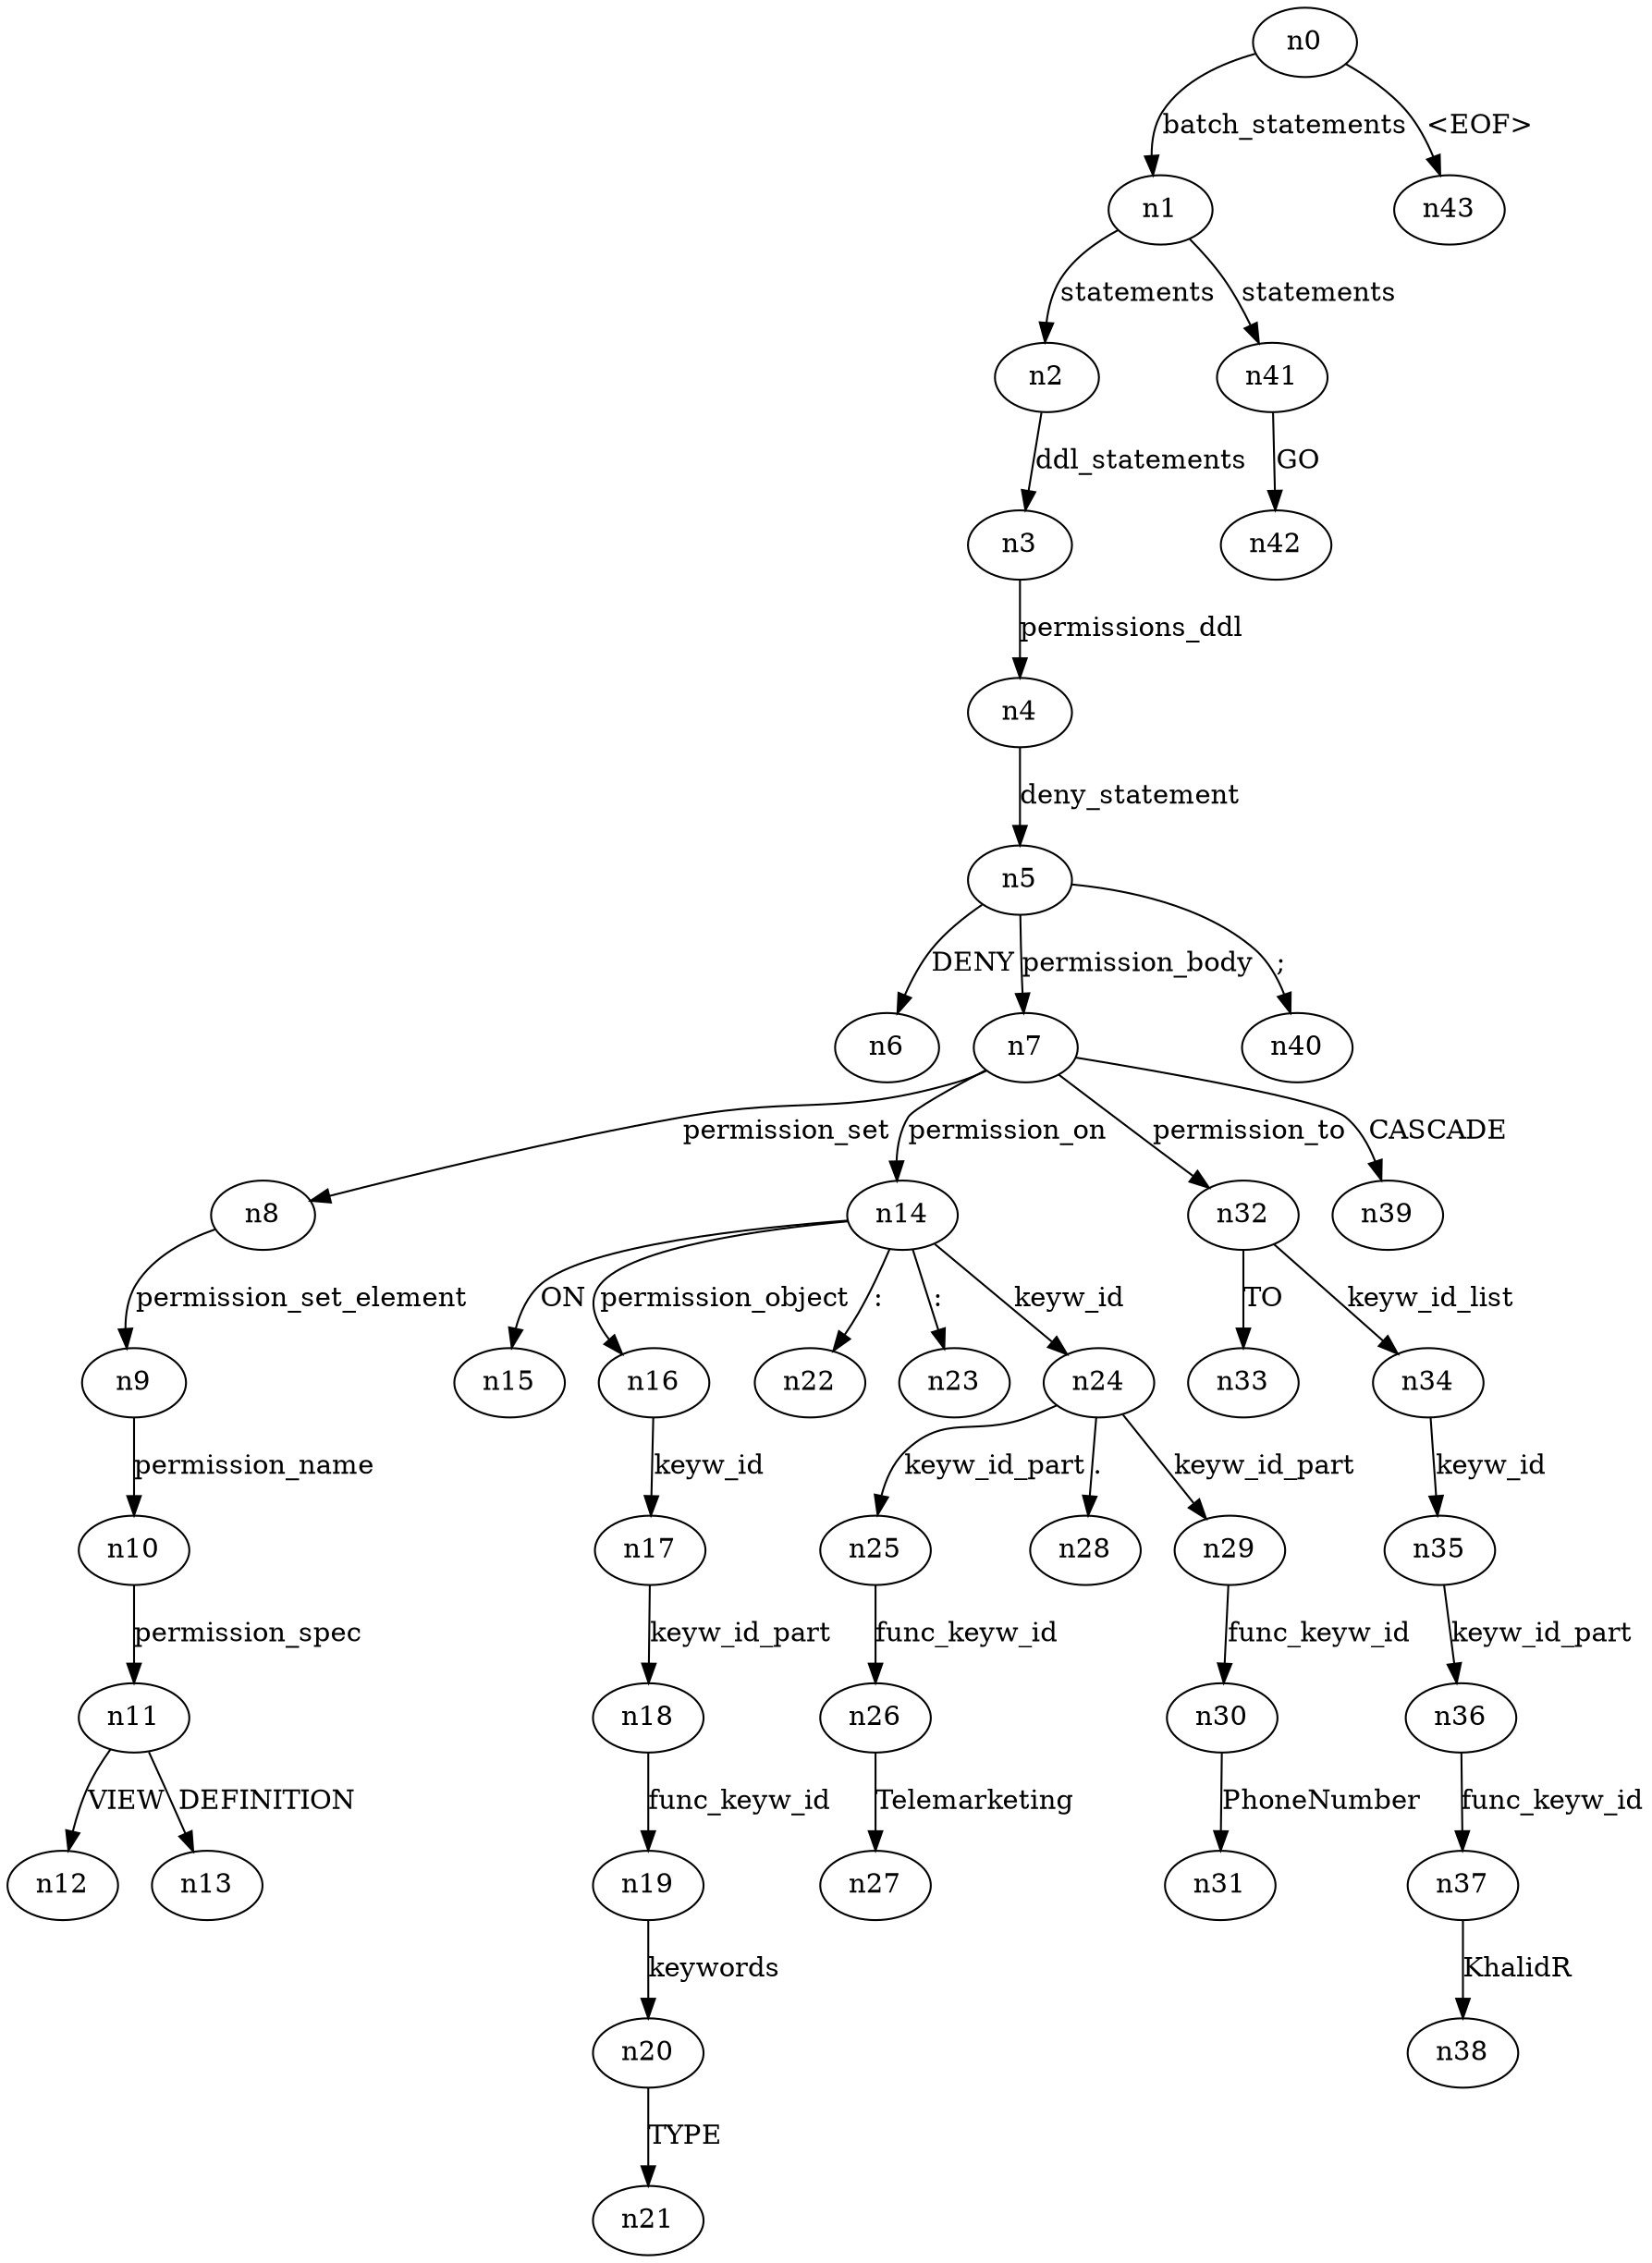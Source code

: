 digraph ParseTree {
  n0 -> n1 [label="batch_statements"];
  n1 -> n2 [label="statements"];
  n2 -> n3 [label="ddl_statements"];
  n3 -> n4 [label="permissions_ddl"];
  n4 -> n5 [label="deny_statement"];
  n5 -> n6 [label="DENY"];
  n5 -> n7 [label="permission_body"];
  n7 -> n8 [label="permission_set"];
  n8 -> n9 [label="permission_set_element"];
  n9 -> n10 [label="permission_name"];
  n10 -> n11 [label="permission_spec"];
  n11 -> n12 [label="VIEW"];
  n11 -> n13 [label="DEFINITION"];
  n7 -> n14 [label="permission_on"];
  n14 -> n15 [label="ON"];
  n14 -> n16 [label="permission_object"];
  n16 -> n17 [label="keyw_id"];
  n17 -> n18 [label="keyw_id_part"];
  n18 -> n19 [label="func_keyw_id"];
  n19 -> n20 [label="keywords"];
  n20 -> n21 [label="TYPE"];
  n14 -> n22 [label=":"];
  n14 -> n23 [label=":"];
  n14 -> n24 [label="keyw_id"];
  n24 -> n25 [label="keyw_id_part"];
  n25 -> n26 [label="func_keyw_id"];
  n26 -> n27 [label="Telemarketing"];
  n24 -> n28 [label="."];
  n24 -> n29 [label="keyw_id_part"];
  n29 -> n30 [label="func_keyw_id"];
  n30 -> n31 [label="PhoneNumber"];
  n7 -> n32 [label="permission_to"];
  n32 -> n33 [label="TO"];
  n32 -> n34 [label="keyw_id_list"];
  n34 -> n35 [label="keyw_id"];
  n35 -> n36 [label="keyw_id_part"];
  n36 -> n37 [label="func_keyw_id"];
  n37 -> n38 [label="KhalidR"];
  n7 -> n39 [label="CASCADE"];
  n5 -> n40 [label=";"];
  n1 -> n41 [label="statements"];
  n41 -> n42 [label="GO"];
  n0 -> n43 [label="<EOF>"];
}